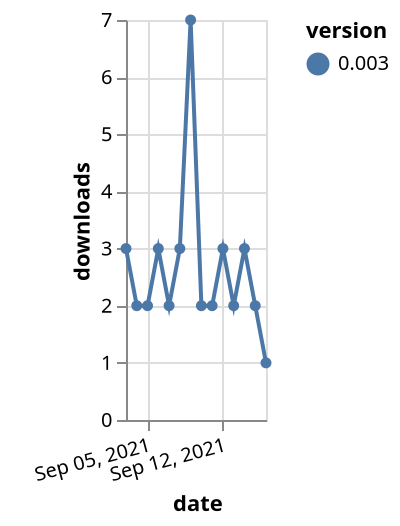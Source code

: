 {"$schema": "https://vega.github.io/schema/vega-lite/v5.json", "description": "A simple bar chart with embedded data.", "data": {"values": [{"date": "2021-09-03", "total": 2978, "delta": 3, "version": "0.003"}, {"date": "2021-09-04", "total": 2980, "delta": 2, "version": "0.003"}, {"date": "2021-09-05", "total": 2982, "delta": 2, "version": "0.003"}, {"date": "2021-09-06", "total": 2985, "delta": 3, "version": "0.003"}, {"date": "2021-09-07", "total": 2987, "delta": 2, "version": "0.003"}, {"date": "2021-09-08", "total": 2990, "delta": 3, "version": "0.003"}, {"date": "2021-09-09", "total": 2997, "delta": 7, "version": "0.003"}, {"date": "2021-09-10", "total": 2999, "delta": 2, "version": "0.003"}, {"date": "2021-09-11", "total": 3001, "delta": 2, "version": "0.003"}, {"date": "2021-09-12", "total": 3004, "delta": 3, "version": "0.003"}, {"date": "2021-09-13", "total": 3006, "delta": 2, "version": "0.003"}, {"date": "2021-09-14", "total": 3009, "delta": 3, "version": "0.003"}, {"date": "2021-09-15", "total": 3011, "delta": 2, "version": "0.003"}, {"date": "2021-09-16", "total": 3012, "delta": 1, "version": "0.003"}]}, "width": "container", "mark": {"type": "line", "point": {"filled": true}}, "encoding": {"x": {"field": "date", "type": "temporal", "timeUnit": "yearmonthdate", "title": "date", "axis": {"labelAngle": -15}}, "y": {"field": "delta", "type": "quantitative", "title": "downloads"}, "color": {"field": "version", "type": "nominal"}, "tooltip": {"field": "delta"}}}